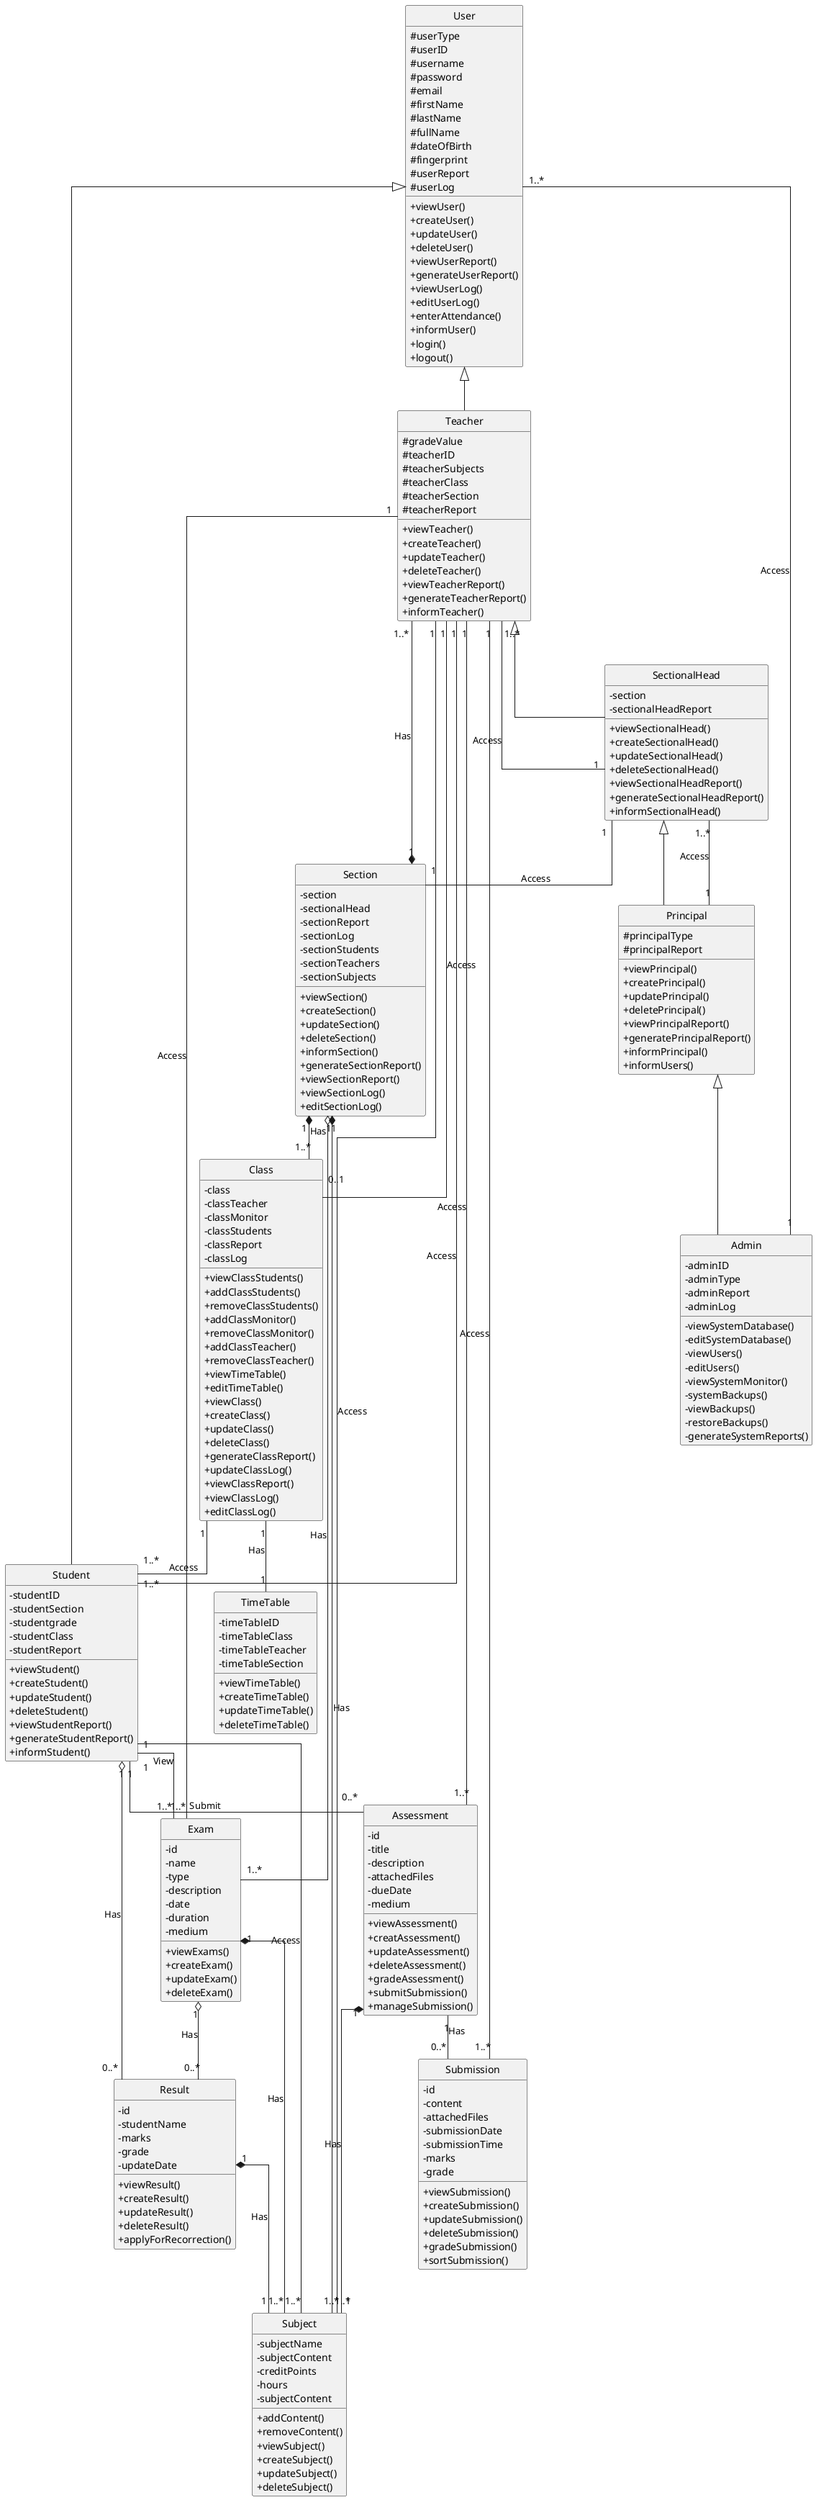 @startuml School Management System

skinparam Linetype ortho
skinparam classAttributeIconSize 0
hide circle

class User {
  # userType
  # userID
  # username
  # password
  # email
  # firstName
  # lastName
  # fullName
  # dateOfBirth
  # fingerprint
  # userReport
  # userLog
  + viewUser()
  + createUser()
  + updateUser()
  + deleteUser()
  + viewUserReport()
  + generateUserReport()
  + viewUserLog()
  + editUserLog()
  + enterAttendance()
  + informUser()
  + login()
  + logout()
}

class Student {
  - studentID
  - studentSection
  - studentgrade
  - studentClass
  - studentReport
  + viewStudent()
  + createStudent()
  + updateStudent()
  + deleteStudent()
  + viewStudentReport()
  + generateStudentReport()
  + informStudent()
}

class Teacher {
  # gradeValue
  # teacherID
  # teacherSubjects
  # teacherClass
  # teacherSection
  # teacherReport
  + viewTeacher()
  + createTeacher()
  + updateTeacher()
  + deleteTeacher()
  + viewTeacherReport()
  + generateTeacherReport()
  + informTeacher()
}

class SectionalHead {
  - section
  - sectionalHeadReport
  + viewSectionalHead()
  + createSectionalHead()
  + updateSectionalHead()
  + deleteSectionalHead()
  + viewSectionalHeadReport()
  + generateSectionalHeadReport()
  + informSectionalHead()
}

class Principal {
  # principalType
  # principalReport
  + viewPrincipal()
  + createPrincipal()
  + updatePrincipal()
  + deletePrincipal()
  + viewPrincipalReport()
  + generatePrincipalReport()
  + informPrincipal()
  + informUsers()
}

class Admin {
  - adminID
  - adminType
  - adminReport
  - adminLog
  - viewSystemDatabase()
  - editSystemDatabase()
  - viewUsers()
  - editUsers()
  - viewSystemMonitor()
  - systemBackups()
  - viewBackups()
  - restoreBackups()
  - generateSystemReports()
}

class Section {
  - section
  - sectionalHead
  - sectionReport
  - sectionLog
  - sectionStudents
  - sectionTeachers
  - sectionSubjects
  + viewSection()
  + createSection()
  + updateSection()
  + deleteSection()
  + informSection()
  + generateSectionReport()
  + viewSectionReport()
  + viewSectionLog()
  + editSectionLog()
}

class Class {
  - class
  - classTeacher
  - classMonitor
  - classStudents
  - classReport
  - classLog
  + viewClassStudents()
  + addClassStudents()
  + removeClassStudents()
  + addClassMonitor()
  + removeClassMonitor()
  + addClassTeacher()
  + removeClassTeacher()
  + viewTimeTable()
  + editTimeTable()
  + viewClass()
  + createClass()
  + updateClass()
  + deleteClass()
  + generateClassReport()
  + updateClassLog()
  + viewClassReport()
  + viewClassLog()
  + editClassLog()
}

class TimeTable {
  - timeTableID
  - timeTableClass
  - timeTableTeacher
  - timeTableSection
  + viewTimeTable()
  + createTimeTable()
  + updateTimeTable()
  + deleteTimeTable()
}

class Exam {
  - id
  - name
  - type
  - description
  - date
  - duration
  - medium
  + viewExams()
  + createExam()
  + updateExam()
  + deleteExam()
}

class Result {
  - id
  - studentName
  - marks
  - grade
  - updateDate
  + viewResult()
  + createResult()
  + updateResult()
  + deleteResult()
  + applyForRecorrection()
}

class Assessment {
  - id
  - title
  - description
  - attachedFiles
  - dueDate
  - medium
  + viewAssessment()
  + creatAssessment()
  + updateAssessment()
  + deleteAssessment()
  + gradeAssessment()
  + submitSubmission()
  + manageSubmission()
}

class Submission {
  - id
  - content
  - attachedFiles
  - submissionDate
  - submissionTime
  - marks
  - grade
  + viewSubmission()
  + createSubmission()
  + updateSubmission()
  + deleteSubmission()
  + gradeSubmission()
  + sortSubmission()
}

class Subject {
  - subjectName
  - subjectContent
  - creditPoints
  - hours
  - subjectContent
  + addContent()
  + removeContent()
  + viewSubject()
  + createSubject()
  + updateSubject()
  + deleteSubject()
}

User <|-- Student
User <|-- Teacher
Teacher <|-- SectionalHead
SectionalHead <|-- Principal
Principal <|-- Admin

Section "1" *-- "1..*" Teacher : Has
Section "1" *-- "1..*" Class : Has
Section "1" *-- "1..*" Subject : Has
Section "1" o-- "1..*" Exam : Has
Class "1" -- "1..*" Student : Access
Class "1" -- "1" TimeTable : Has
Assessment "1" -- "0..*" Submission : Has
Assessment "1" *-- "1"  Subject : Has
Exam "1" o-- "0..*" Result : Has
Exam "1" *-- "1..*" Subject : Has
Result "1" *-- "1" Subject : Has
Admin "1" -- "1..*" User : Access
Principal "1" -- "1..*" SectionalHead : Access
SectionalHead "1" -- "1" Section : Access
SectionalHead "1" -- "1..*" Teacher : Access
Teacher "1" -- "0..1" Class : Access
Teacher "1" -- "1..*" Subject : Access
Teacher "1" -- "1..*" Assessment : Access
Teacher "1" -- "1..*" Submission : Access
Teacher "1" -- "1..*" Exam : Access
Teacher "1" -- "1..*" Student : Access
Student "1" -- "1..*" Subject : Access
Student "1" -- "1..*" Exam : View
Student "1" o-- "0..*" Result : Has
Student "1" -- "0..*" Assessment : Submit

@enduml